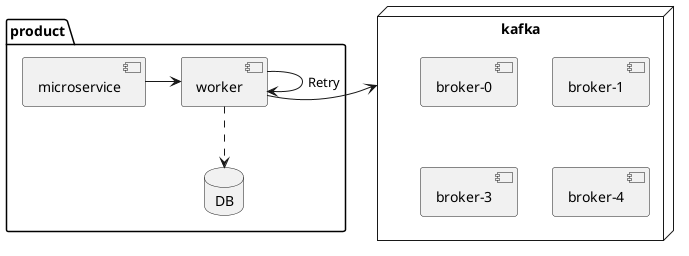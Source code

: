 @startuml


package product {
    database DB
    [microservice] -> [worker]
    [worker] ..> DB
    [worker] --> [worker]: Retry
}

node kafka {
    [broker-0]
    [broker-1]
    [broker-3]
    [broker-4]
}

[worker] -> kafka



@enduml


